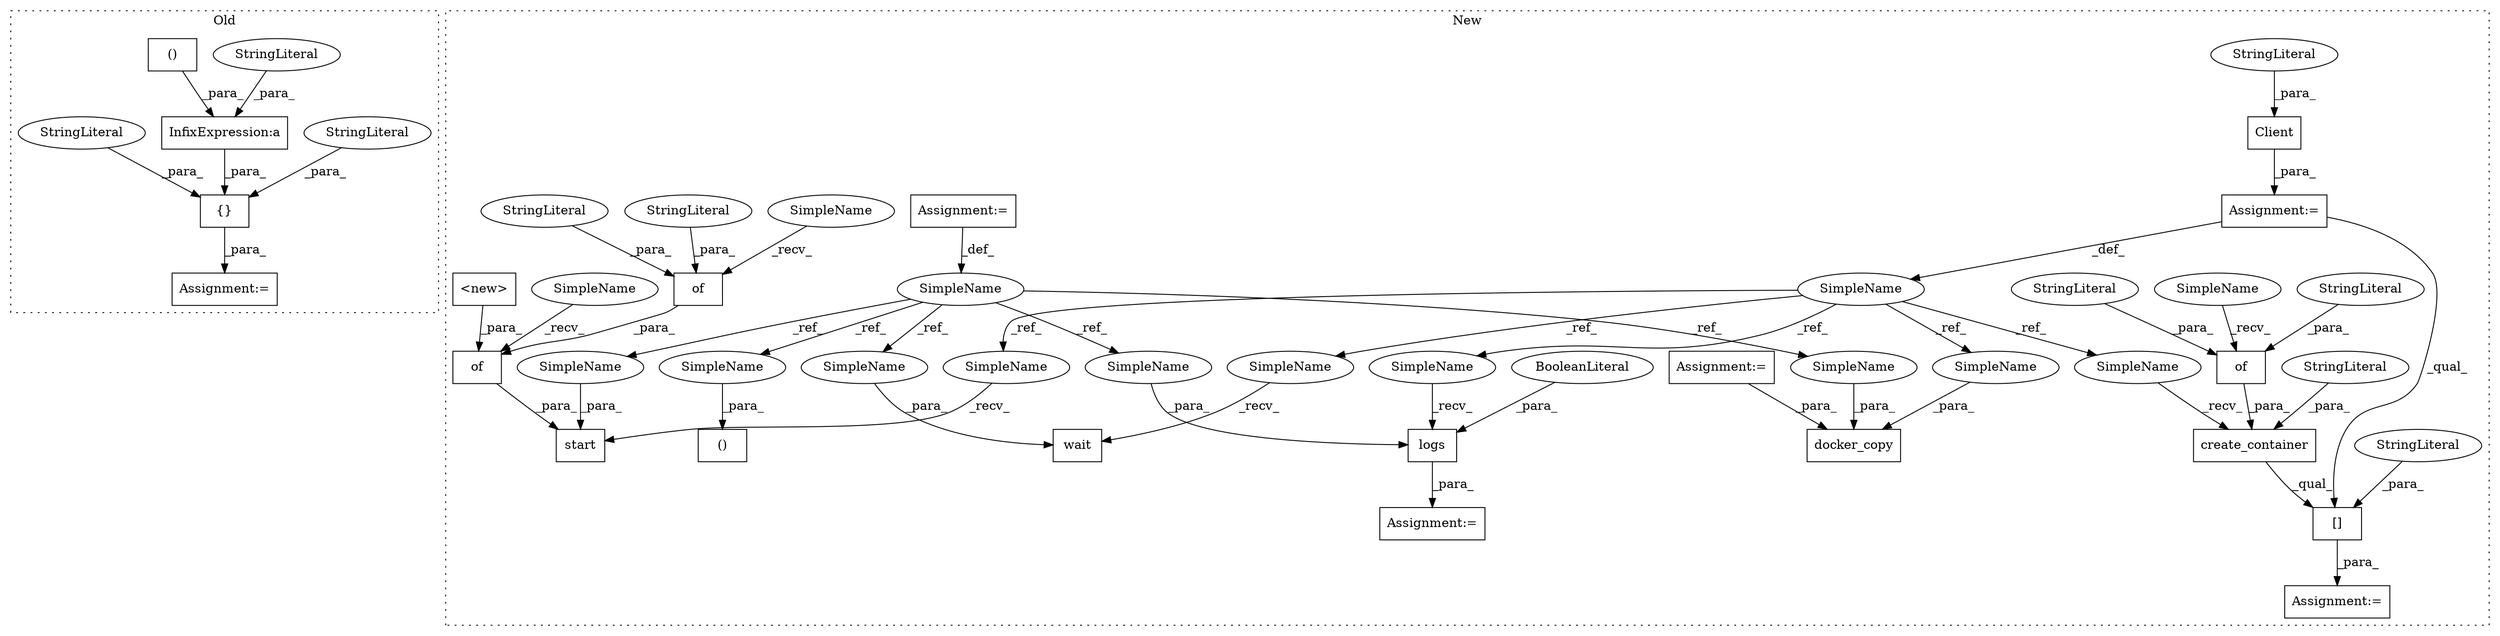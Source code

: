 digraph G {
subgraph cluster0 {
1 [label="{}" a="4" s="6535,6664" l="1,1" shape="box"];
5 [label="StringLiteral" a="45" s="6536" l="8" shape="ellipse"];
6 [label="Assignment:=" a="7" s="6522" l="1" shape="box"];
9 [label="InfixExpression:a" a="27" s="6570" l="10" shape="box"];
18 [label="StringLiteral" a="45" s="6545" l="4" shape="ellipse"];
21 [label="StringLiteral" a="45" s="6551" l="19" shape="ellipse"];
31 [label="()" a="106" s="6580" l="64" shape="box"];
label = "Old";
style="dotted";
}
subgraph cluster1 {
2 [label="Client" a="32" s="5988,6023" l="7,1" shape="box"];
3 [label="Assignment:=" a="7" s="6073" l="2" shape="box"];
4 [label="StringLiteral" a="45" s="5995" l="28" shape="ellipse"];
7 [label="Assignment:=" a="7" s="5987" l="1" shape="box"];
8 [label="create_container" a="32" s="6082,6154" l="17,1" shape="box"];
10 [label="of" a="32" s="6123,6153" l="3,1" shape="box"];
11 [label="of" a="32" s="6216,6313" l="3,1" shape="box"];
12 [label="<new>" a="14" s="6219" l="22" shape="box"];
13 [label="of" a="32" s="6246,6269" l="3,1" shape="box"];
14 [label="[]" a="2" s="6075,6160" l="81,1" shape="box"];
15 [label="StringLiteral" a="45" s="6140" l="2" shape="ellipse"];
16 [label="StringLiteral" a="45" s="6156" l="4" shape="ellipse"];
17 [label="StringLiteral" a="45" s="6099" l="19" shape="ellipse"];
19 [label="StringLiteral" a="45" s="6143" l="7" shape="ellipse"];
20 [label="StringLiteral" a="45" s="6256" l="13" shape="ellipse"];
22 [label="StringLiteral" a="45" s="6249" l="6" shape="ellipse"];
23 [label="wait" a="32" s="6330,6342" l="5,1" shape="box"];
24 [label="SimpleName" a="42" s="5387" l="7" shape="ellipse"];
25 [label="start" a="32" s="6198,6314" l="6,1" shape="box"];
26 [label="()" a="106" s="6039" l="34" shape="box"];
27 [label="SimpleName" a="42" s="5981" l="6" shape="ellipse"];
28 [label="Assignment:=" a="7" s="6357" l="1" shape="box"];
29 [label="logs" a="32" s="6365,6382" l="5,1" shape="box"];
30 [label="BooleanLiteral" a="9" s="6378" l="4" shape="ellipse"];
32 [label="Assignment:=" a="7" s="5387" l="7" shape="box"];
33 [label="docker_copy" a="32" s="6653,6702" l="12,1" shape="box"];
34 [label="Assignment:=" a="7" s="6556" l="1" shape="box"];
35 [label="SimpleName" a="42" s="6242" l="3" shape="ellipse"];
36 [label="SimpleName" a="42" s="6119" l="3" shape="ellipse"];
37 [label="SimpleName" a="42" s="6212" l="3" shape="ellipse"];
38 [label="SimpleName" a="42" s="6665" l="6" shape="ellipse"];
39 [label="SimpleName" a="42" s="6191" l="6" shape="ellipse"];
40 [label="SimpleName" a="42" s="6075" l="6" shape="ellipse"];
41 [label="SimpleName" a="42" s="6358" l="6" shape="ellipse"];
42 [label="SimpleName" a="42" s="6323" l="6" shape="ellipse"];
43 [label="SimpleName" a="42" s="6370" l="7" shape="ellipse"];
44 [label="SimpleName" a="42" s="6066" l="7" shape="ellipse"];
45 [label="SimpleName" a="42" s="6335" l="7" shape="ellipse"];
46 [label="SimpleName" a="42" s="6672" l="7" shape="ellipse"];
47 [label="SimpleName" a="42" s="6204" l="7" shape="ellipse"];
label = "New";
style="dotted";
}
1 -> 6 [label="_para_"];
2 -> 7 [label="_para_"];
4 -> 2 [label="_para_"];
5 -> 1 [label="_para_"];
7 -> 14 [label="_qual_"];
7 -> 27 [label="_def_"];
8 -> 14 [label="_qual_"];
9 -> 1 [label="_para_"];
10 -> 8 [label="_para_"];
11 -> 25 [label="_para_"];
12 -> 11 [label="_para_"];
13 -> 11 [label="_para_"];
14 -> 3 [label="_para_"];
15 -> 10 [label="_para_"];
16 -> 14 [label="_para_"];
17 -> 8 [label="_para_"];
18 -> 1 [label="_para_"];
19 -> 10 [label="_para_"];
20 -> 13 [label="_para_"];
21 -> 9 [label="_para_"];
22 -> 13 [label="_para_"];
24 -> 46 [label="_ref_"];
24 -> 43 [label="_ref_"];
24 -> 44 [label="_ref_"];
24 -> 47 [label="_ref_"];
24 -> 45 [label="_ref_"];
27 -> 41 [label="_ref_"];
27 -> 39 [label="_ref_"];
27 -> 42 [label="_ref_"];
27 -> 40 [label="_ref_"];
27 -> 38 [label="_ref_"];
29 -> 28 [label="_para_"];
30 -> 29 [label="_para_"];
31 -> 9 [label="_para_"];
32 -> 24 [label="_def_"];
34 -> 33 [label="_para_"];
35 -> 13 [label="_recv_"];
36 -> 10 [label="_recv_"];
37 -> 11 [label="_recv_"];
38 -> 33 [label="_para_"];
39 -> 25 [label="_recv_"];
40 -> 8 [label="_recv_"];
41 -> 29 [label="_recv_"];
42 -> 23 [label="_recv_"];
43 -> 29 [label="_para_"];
44 -> 26 [label="_para_"];
45 -> 23 [label="_para_"];
46 -> 33 [label="_para_"];
47 -> 25 [label="_para_"];
}